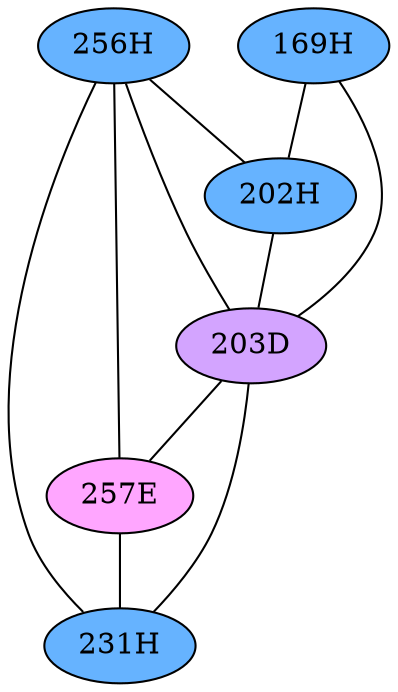 // The Round Table
graph {
	"256H" [fillcolor="#66B3FF" style=radial]
	"231H" [fillcolor="#66B3FF" style=radial]
	"256H" -- "231H" [penwidth=1]
	"256H" [fillcolor="#66B3FF" style=radial]
	"202H" [fillcolor="#66B3FF" style=radial]
	"256H" -- "202H" [penwidth=1]
	"256H" [fillcolor="#66B3FF" style=radial]
	"203D" [fillcolor="#D3A4FF" style=radial]
	"256H" -- "203D" [penwidth=1]
	"256H" [fillcolor="#66B3FF" style=radial]
	"257E" [fillcolor="#FFA6FF" style=radial]
	"256H" -- "257E" [penwidth=1]
	"169H" [fillcolor="#66B3FF" style=radial]
	"202H" [fillcolor="#66B3FF" style=radial]
	"169H" -- "202H" [penwidth=1]
	"169H" [fillcolor="#66B3FF" style=radial]
	"203D" [fillcolor="#D3A4FF" style=radial]
	"169H" -- "203D" [penwidth=1]
	"202H" [fillcolor="#66B3FF" style=radial]
	"203D" [fillcolor="#D3A4FF" style=radial]
	"202H" -- "203D" [penwidth=1]
	"203D" [fillcolor="#D3A4FF" style=radial]
	"231H" [fillcolor="#66B3FF" style=radial]
	"203D" -- "231H" [penwidth=1]
	"203D" [fillcolor="#D3A4FF" style=radial]
	"257E" [fillcolor="#FFA6FF" style=radial]
	"203D" -- "257E" [penwidth=1]
	"257E" [fillcolor="#FFA6FF" style=radial]
	"231H" [fillcolor="#66B3FF" style=radial]
	"257E" -- "231H" [penwidth=1]
}
